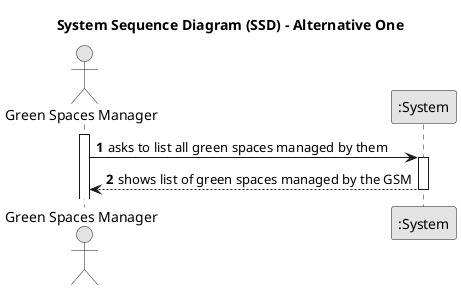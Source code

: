 @startuml
skinparam monochrome true
skinparam packageStyle rectangle
skinparam shadowing false

title System Sequence Diagram (SSD) - Alternative One

autonumber

actor "Green Spaces Manager" as GSM
participant ":System" as System

activate GSM

    GSM -> System : asks to list all green spaces managed by them
    activate System

        System --> GSM : shows list of green spaces managed by the GSM
    deactivate System



@enduml
